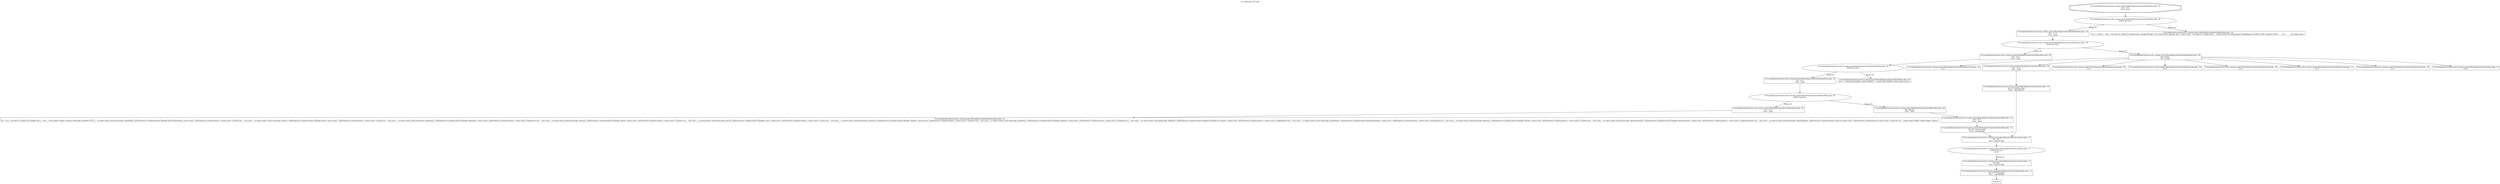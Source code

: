 digraph cfg {
  label="xss_index.php_193_dep";
  labelloc=t;
  n1 [shape=doubleoctagon, label="/Users/peddy/git/unitn/security_testing_project/fixed/php/schoolmate/AdminMain.php : 92\nVar: _t0_9\nFunc: _main\n"];
  n2 [shape=ellipse, label="/Users/peddy/git/unitn/security_testing_project/fixed/php/schoolmate/AdminMain.php : 92\nbuiltin function:\n.\n"];
  n3 [shape=box, label="/Users/peddy/git/unitn/security_testing_project/fixed/php/schoolmate/AdminMain.php : 92\nVar: _t0_9\nFunc: _main\n"];
  n4 [shape=ellipse, label="/Users/peddy/git/unitn/security_testing_project/fixed/php/schoolmate/AdminMain.php : 92\nbuiltin function:\n.\n"];
  n5 [shape=box, label="/Users/peddy/git/unitn/security_testing_project/fixed/php/schoolmate/AdminMain.php : 92\nVar: _t0_9\nFunc: _main\n"];
  n6 [shape=ellipse, label="/Users/peddy/git/unitn/security_testing_project/fixed/php/schoolmate/AdminMain.php : 92\nbuiltin function:\n.\n"];
  n7 [shape=box, label="/Users/peddy/git/unitn/security_testing_project/fixed/php/schoolmate/AdminMain.php : 92\nVar: _t0_9\nFunc: _main\n"];
  n8 [shape=ellipse, label="/Users/peddy/git/unitn/security_testing_project/fixed/php/schoolmate/AdminMain.php : 92\nbuiltin function:\n.\n"];
  n9 [shape=box, label="/Users/peddy/git/unitn/security_testing_project/fixed/php/schoolmate/AdminMain.php : 92\nVar: _t0_9\nFunc: _main\n"];
  n10 [shape=box, label="/Users/peddy/git/unitn/security_testing_project/fixed/php/schoolmate/AdminMain.php : 92\nLit:  <tr>  <td class='b' width=130 valign='top'>   <br>   <form name='admin' action='./index.php' method='POST'>   <a class='menu' href='javascript: schoolInfo();' onMouseover=\\\"window.status='Manage School Information'; return true;\\\" onMouseout=\\\"window.status=''; return true;\\\">School</a>   <br><br>   <a class='menu' href='javascript: terms();' onMouseover=\\\"window.status='Manage Terms'; return true;\\\" onMouseout=\\\"window.status=''; return true;\\\">Terms</a>   <br><br>   <a class='menu' href='javascript: semesters();' onMouseover=\\\"window.status='Manage Semesters'; return true;\\\" onMouseout=\\\"window.status=''; return true;\\\">Semesters</a>   <br><br>   <a class='menu' href='javascript: classes();' onMouseover=\\\"window.status='Manage Classes'; return true;\\\" onMouseout=\\\"window.status=''; return true;\\\">Classes</a>   <br><br>   <a class='menu' href='javascript: users();' onMouseover=\\\"window.status='Manage Users'; return true;\\\" onMouseout=\\\"window.status=''; return true;\\\">Users</a>   <br><br>   <a class='menu' href='javascript: teachers();' onMouseover=\\\"window.status='Manage Teachers'; return true;\\\" onMouseout=\\\"window.status=''; return true;\\\">Teachers</a>   <br><br>   <a class='menu' href='javascript: students();' onMouseover=\\\"window.status='Manage Students'; return true;\\\" onMouseout=\\\"window.status=''; return true;\\\">Students</a>   <br><br>   <a class='menu' href='javascript: register();' onMouseover=\\\"window.status='Register Students for Classes'; return true;\\\" onMouseout=\\\"window.status=''; return true;\\\">Registration</a>   <br><br>   <a class='menu' href='javascript: attendance();' onMouseover=\\\"window.status='Keep Attendance'; return true;\\\" onMouseout=\\\"window.status=''; return true;\\\">Attendance</a>   <br><br>   <a class='menu' href='javascript: parents();' onMouseover=\\\"window.status='Manage Parents'; return true;\\\" onMouseout=\\\"window.status=''; return true;\\\">Parents</a>   <br><br>   <a class='menu' href='javascript: announcements();' onMouseover=\\\"window.status='Manage Announcements'; return true;\\\" onMouseout=\\\"window.status=''; return true;\\\">Announcements</a>   <br><br>   <a class='menu' href='javascript: logoutAdmin();' onMouseover=\\\"window.status='Log Out';return true;\\\" onMouseout=\\\"window.status='';return true;\\\">Log Out</a>   <input type='hidden' name='page2' value='\n"];
  n11 [shape=box, label="/Users/peddy/git/unitn/security_testing_project/fixed/php/schoolmate/AdminMain.php : 92\nVar: $page2\nFunc: _main\n"];
  n12 [shape=box, label="/Users/peddy/git/unitn/security_testing_project/fixed/php/schoolmate/AdminMain.php : 12\nVar: _t0_9\nFunc: _main\n"];
  n13 [shape=box, label="/Users/peddy/git/unitn/security_testing_project/fixed/php/schoolmate/AdminMain.php : 12\nVar: ret_sanitize_digit\nFunc: _superglobals\n"];
  n14 [shape=box, label="/Users/peddy/git/unitn/security_testing_project/fixed/php/schoolmate/sanitize.php : 17\nVar: _t0_2\nFunc: sanitize_digit\n"];
  n15 [shape=ellipse, label="/Users/peddy/git/unitn/security_testing_project/fixed/php/schoolmate/sanitize.php : 17\nbuiltin function:\nintval\n"];
  n16 [shape=box, label="/Users/peddy/git/unitn/security_testing_project/fixed/php/schoolmate/sanitize.php : 17\nVar: $raw\nFunc: sanitize_digit\n"];
  n17 [shape=box, label="/Users/peddy/git/unitn/security_testing_project/fixed/php/schoolmate/AdminMain.php : 12\nVar: $_POST[page2]\nFunc: _superglobals\n"];
  n18 [shape=box, label="<uninit>"];
  n19 [shape=box, label="/Users/peddy/git/unitn/security_testing_project/fixed/php/schoolmate/AdminMain.php : 92\nLit: >   <input type=hidden' name='logout'>   <input type='hidden' name='page' value='\n"];
  n20 [shape=box, label="/Users/peddy/git/unitn/security_testing_project/fixed/php/schoolmate/AdminMain.php : 92\nVar: $page\nFunc: _main\n"];
  n21 [shape=box, label="/Users/peddy/git/unitn/security_testing_project/fixed/php/schoolmate/ValidateLogin.php : 49\nLit: 4\n"];
  n22 [shape=box, label="/Users/peddy/git/unitn/security_testing_project/fixed/php/schoolmate/index.php : 40\nVar: _t0_0\nFunc: _main\n"];
  n23 [shape=box, label="/Users/peddy/git/unitn/security_testing_project/fixed/php/schoolmate/index.php : 40\nVar: ret_sanitize_digit\nFunc: _superglobals\n"];
  n24 [shape=box, label="/Users/peddy/git/unitn/security_testing_project/fixed/php/schoolmate/ValidateLogin.php : 39\nLit: 2\n"];
  n25 [shape=box, label="/Users/peddy/git/unitn/security_testing_project/fixed/php/schoolmate/ValidateLogin.php : 54\nLit: 5\n"];
  n26 [shape=box, label="/Users/peddy/git/unitn/security_testing_project/fixed/php/schoolmate/ValidateLogin.php : 44\nLit: 2\n"];
  n27 [shape=box, label="/Users/peddy/git/unitn/security_testing_project/fixed/php/schoolmate/ValidateLogin.php : 12\nLit: 0\n"];
  n28 [shape=box, label="/Users/peddy/git/unitn/security_testing_project/fixed/php/schoolmate/ValidateLogin.php : 34\nLit: 1\n"];
  n29 [shape=box, label="/Users/peddy/git/unitn/security_testing_project/fixed/php/schoolmate/index.php : 52\nLit: 0\n"];
  n30 [shape=box, label="/Users/peddy/git/unitn/security_testing_project/fixed/php/schoolmate/AdminMain.php : 92\nLit: > </form>  </td>  <td class=b' width=10 background='./images/left.gif'><div style='letter-spacing: 1pt;'>&nbsp;</div></td>  <td class='w' valign='top'>   <table border=0 cellspacing=0 cellpadding=10 width='100%' height='100%'>	<tr>	 <td valign='top'>\n"];
  n1 -> n2;
  n3 -> n4;
  n5 -> n6;
  n7 -> n8;
  n9 -> n10;
  n8 -> n9[label="Param #1"];
  n8 -> n11[label="Param #2"];
  n14 -> n15;
  n17 -> n18;
  n16 -> n17;
  n15 -> n16[label="Param #1"];
  n13 -> n14;
  n12 -> n13;
  n11 -> n12;
  n6 -> n7[label="Param #1"];
  n6 -> n19[label="Param #2"];
  n4 -> n5[label="Param #1"];
  n4 -> n20[label="Param #2"];
  n20 -> n21;
  n20 -> n22;
  n20 -> n24;
  n20 -> n25;
  n20 -> n26;
  n20 -> n27;
  n20 -> n28;
  n20 -> n29;
  n23 -> n14;
  n22 -> n23;
  n2 -> n3[label="Param #1"];
  n2 -> n30[label="Param #2"];
}
